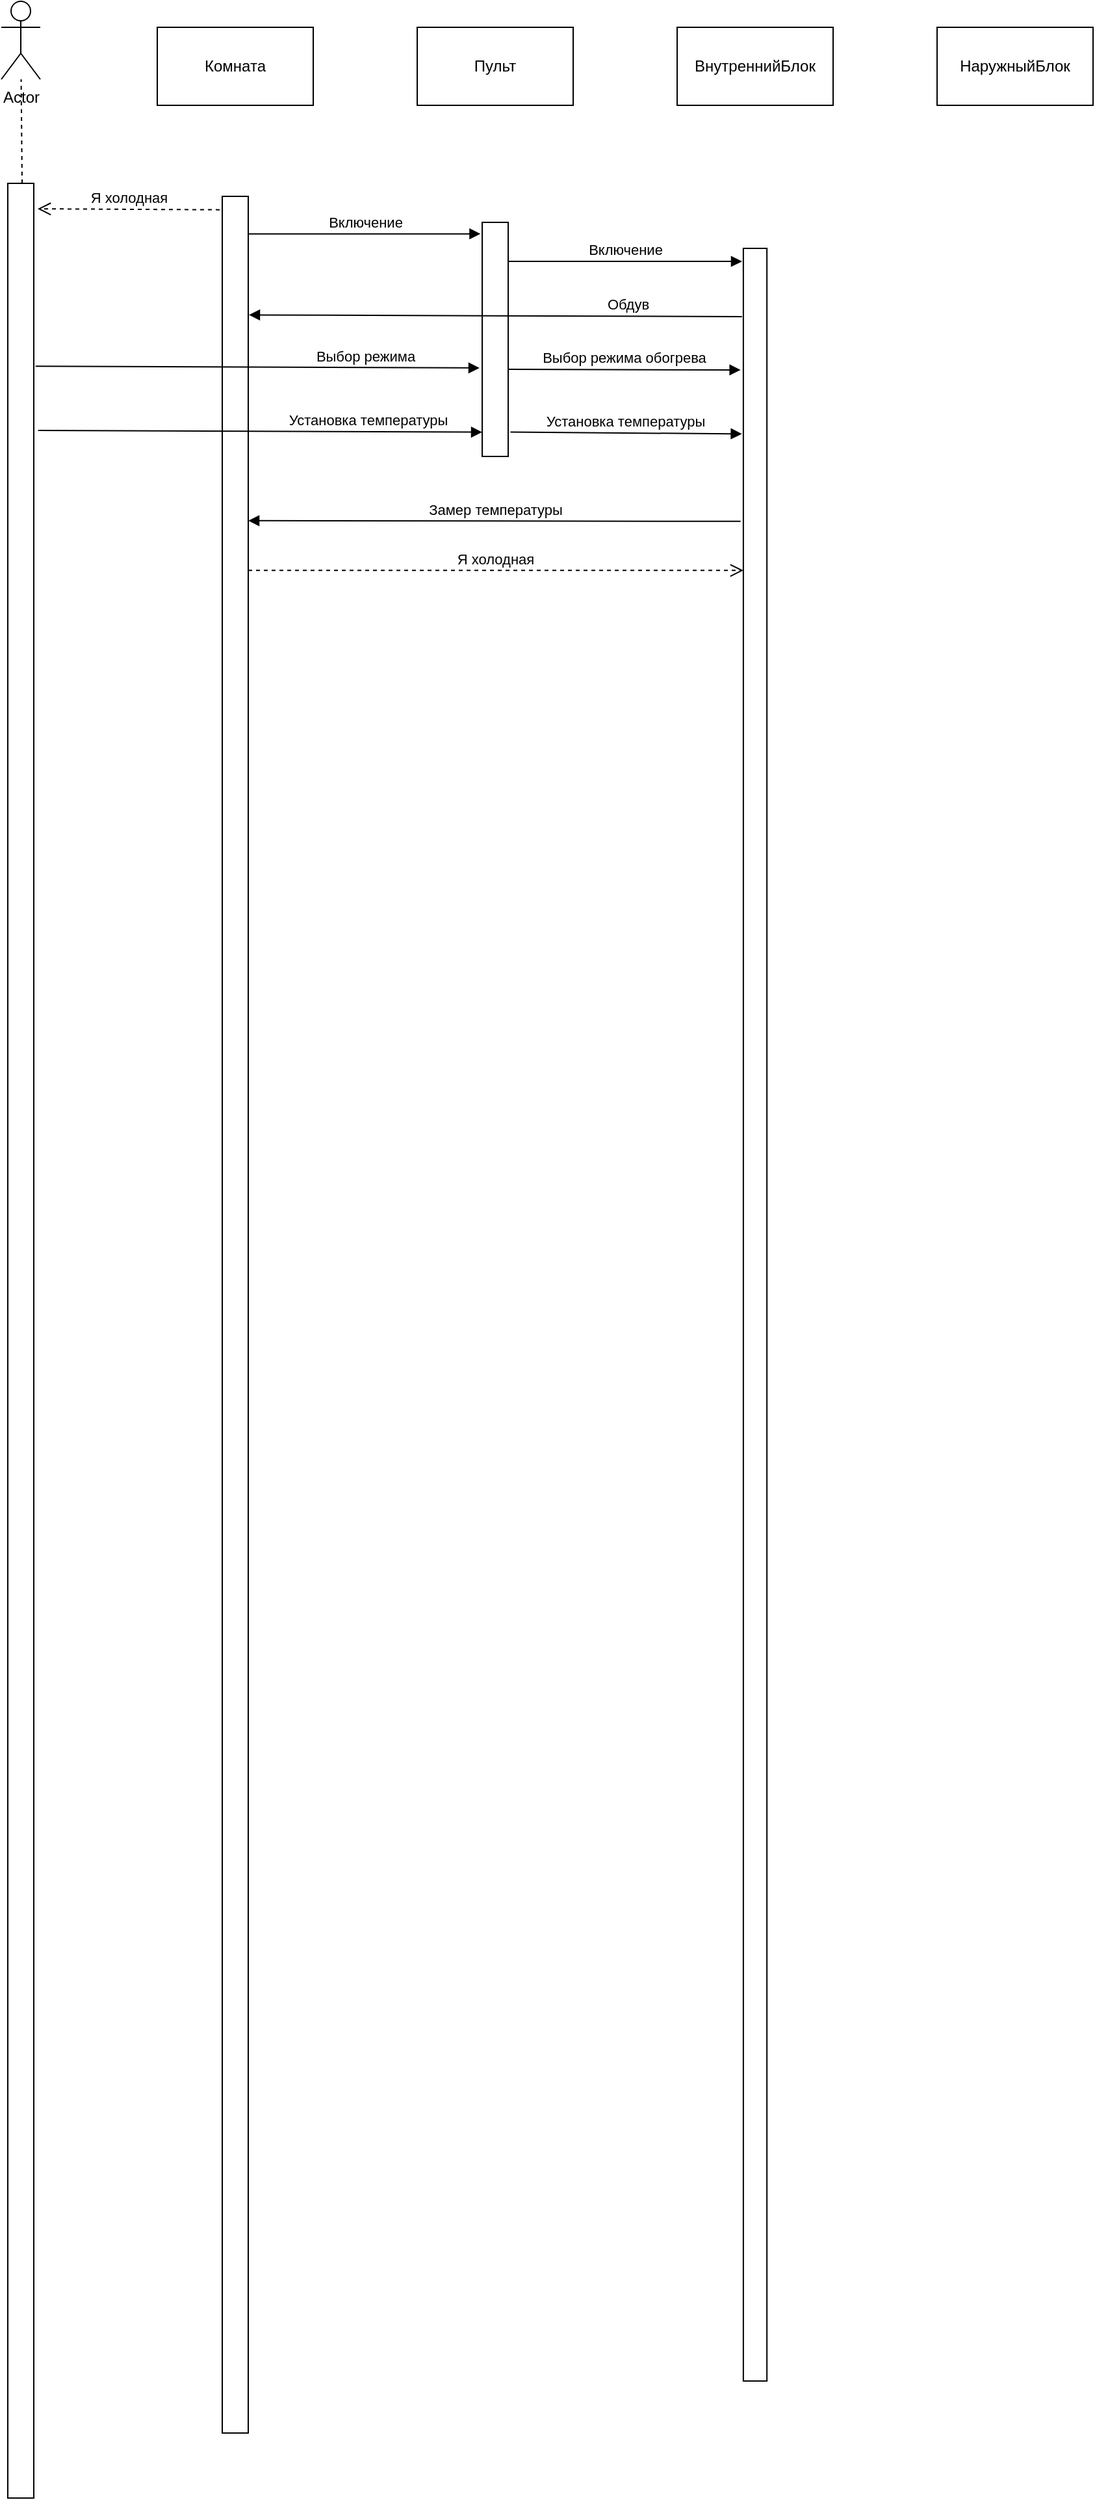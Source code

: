 <mxfile version="15.2.9" type="github">
  <diagram id="fSP1RlAC8vX0w-eQDweL" name="Page-1">
    <mxGraphModel dx="948" dy="576" grid="1" gridSize="10" guides="1" tooltips="1" connect="1" arrows="1" fold="1" page="1" pageScale="1" pageWidth="827" pageHeight="1169" math="0" shadow="0">
      <root>
        <mxCell id="0" />
        <mxCell id="1" parent="0" />
        <mxCell id="T-YBNMZaAXyBkbNDSHO9-1" value="Actor" style="shape=umlActor;verticalLabelPosition=bottom;verticalAlign=top;html=1;outlineConnect=0;" vertex="1" parent="1">
          <mxGeometry x="40" y="40" width="30" height="60" as="geometry" />
        </mxCell>
        <mxCell id="T-YBNMZaAXyBkbNDSHO9-2" value="&lt;font style=&quot;vertical-align: inherit&quot;&gt;&lt;font style=&quot;vertical-align: inherit&quot;&gt;Комната&lt;/font&gt;&lt;/font&gt;" style="rounded=0;whiteSpace=wrap;html=1;" vertex="1" parent="1">
          <mxGeometry x="160" y="60" width="120" height="60" as="geometry" />
        </mxCell>
        <mxCell id="T-YBNMZaAXyBkbNDSHO9-3" value="&lt;font style=&quot;vertical-align: inherit&quot;&gt;&lt;font style=&quot;vertical-align: inherit&quot;&gt;Пульт&lt;/font&gt;&lt;/font&gt;" style="rounded=0;whiteSpace=wrap;html=1;" vertex="1" parent="1">
          <mxGeometry x="360" y="60" width="120" height="60" as="geometry" />
        </mxCell>
        <mxCell id="T-YBNMZaAXyBkbNDSHO9-4" value="&lt;font style=&quot;vertical-align: inherit&quot;&gt;&lt;font style=&quot;vertical-align: inherit&quot;&gt;ВнутреннийБлок&lt;/font&gt;&lt;/font&gt;" style="rounded=0;whiteSpace=wrap;html=1;" vertex="1" parent="1">
          <mxGeometry x="560" y="60" width="120" height="60" as="geometry" />
        </mxCell>
        <mxCell id="T-YBNMZaAXyBkbNDSHO9-5" value="&lt;font style=&quot;vertical-align: inherit&quot;&gt;&lt;font style=&quot;vertical-align: inherit&quot;&gt;НаружныйБлок&lt;/font&gt;&lt;/font&gt;" style="rounded=0;whiteSpace=wrap;html=1;" vertex="1" parent="1">
          <mxGeometry x="760" y="60" width="120" height="60" as="geometry" />
        </mxCell>
        <mxCell id="T-YBNMZaAXyBkbNDSHO9-6" value="" style="html=1;points=[];perimeter=orthogonalPerimeter;" vertex="1" parent="1">
          <mxGeometry x="45" y="180" width="20" height="1780" as="geometry" />
        </mxCell>
        <mxCell id="T-YBNMZaAXyBkbNDSHO9-7" value="" style="endArrow=none;dashed=1;html=1;" edge="1" parent="1" target="T-YBNMZaAXyBkbNDSHO9-1">
          <mxGeometry width="50" height="50" relative="1" as="geometry">
            <mxPoint x="56" y="180" as="sourcePoint" />
            <mxPoint x="60" y="130" as="targetPoint" />
          </mxGeometry>
        </mxCell>
        <mxCell id="T-YBNMZaAXyBkbNDSHO9-9" value="" style="html=1;points=[];perimeter=orthogonalPerimeter;" vertex="1" parent="1">
          <mxGeometry x="210" y="190" width="20" height="1720" as="geometry" />
        </mxCell>
        <mxCell id="T-YBNMZaAXyBkbNDSHO9-12" value="" style="html=1;points=[];perimeter=orthogonalPerimeter;" vertex="1" parent="1">
          <mxGeometry x="410" y="210" width="20" height="180" as="geometry" />
        </mxCell>
        <mxCell id="T-YBNMZaAXyBkbNDSHO9-14" value="Я холодная" style="html=1;verticalAlign=bottom;endArrow=open;dashed=1;endSize=8;entryX=1.15;entryY=0.011;entryDx=0;entryDy=0;entryPerimeter=0;exitX=-0.1;exitY=0.006;exitDx=0;exitDy=0;exitPerimeter=0;" edge="1" parent="1" source="T-YBNMZaAXyBkbNDSHO9-9" target="T-YBNMZaAXyBkbNDSHO9-6">
          <mxGeometry relative="1" as="geometry">
            <mxPoint x="170" y="200" as="sourcePoint" />
            <mxPoint x="90" y="200" as="targetPoint" />
          </mxGeometry>
        </mxCell>
        <mxCell id="T-YBNMZaAXyBkbNDSHO9-19" value="Включение" style="html=1;verticalAlign=bottom;endArrow=block;entryX=-0.064;entryY=0.049;entryDx=0;entryDy=0;entryPerimeter=0;" edge="1" parent="1" source="T-YBNMZaAXyBkbNDSHO9-9" target="T-YBNMZaAXyBkbNDSHO9-12">
          <mxGeometry width="80" relative="1" as="geometry">
            <mxPoint x="230" y="220" as="sourcePoint" />
            <mxPoint x="410" y="220" as="targetPoint" />
          </mxGeometry>
        </mxCell>
        <mxCell id="T-YBNMZaAXyBkbNDSHO9-20" value="Включение" style="html=1;verticalAlign=bottom;endArrow=block;" edge="1" parent="1">
          <mxGeometry width="80" relative="1" as="geometry">
            <mxPoint x="430" y="240" as="sourcePoint" />
            <mxPoint x="610" y="240" as="targetPoint" />
          </mxGeometry>
        </mxCell>
        <mxCell id="T-YBNMZaAXyBkbNDSHO9-21" value="" style="html=1;points=[];perimeter=orthogonalPerimeter;" vertex="1" parent="1">
          <mxGeometry x="610.93" y="230" width="18.14" height="1640" as="geometry" />
        </mxCell>
        <mxCell id="T-YBNMZaAXyBkbNDSHO9-24" value="Выбор режима" style="html=1;verticalAlign=bottom;endArrow=block;entryX=-0.1;entryY=0.622;entryDx=0;entryDy=0;entryPerimeter=0;exitX=1.067;exitY=0.079;exitDx=0;exitDy=0;exitPerimeter=0;" edge="1" parent="1" source="T-YBNMZaAXyBkbNDSHO9-6" target="T-YBNMZaAXyBkbNDSHO9-12">
          <mxGeometry x="0.485" width="80" relative="1" as="geometry">
            <mxPoint x="70.0" y="320.0" as="sourcePoint" />
            <mxPoint x="248.72" y="320.0" as="targetPoint" />
            <mxPoint as="offset" />
          </mxGeometry>
        </mxCell>
        <mxCell id="T-YBNMZaAXyBkbNDSHO9-25" value="Выбор режима обогрева" style="html=1;verticalAlign=bottom;endArrow=block;entryX=-0.116;entryY=0.057;entryDx=0;entryDy=0;entryPerimeter=0;" edge="1" parent="1" target="T-YBNMZaAXyBkbNDSHO9-21">
          <mxGeometry width="80" relative="1" as="geometry">
            <mxPoint x="430" y="323" as="sourcePoint" />
            <mxPoint x="608.72" y="320.0" as="targetPoint" />
          </mxGeometry>
        </mxCell>
        <mxCell id="T-YBNMZaAXyBkbNDSHO9-26" value="Установка температуры" style="html=1;verticalAlign=bottom;endArrow=block;entryX=-0.1;entryY=0.622;entryDx=0;entryDy=0;entryPerimeter=0;exitX=1.067;exitY=0.079;exitDx=0;exitDy=0;exitPerimeter=0;" edge="1" parent="1">
          <mxGeometry x="0.485" width="80" relative="1" as="geometry">
            <mxPoint x="68.34" y="370.0" as="sourcePoint" />
            <mxPoint x="410.0" y="371.34" as="targetPoint" />
            <mxPoint as="offset" />
          </mxGeometry>
        </mxCell>
        <mxCell id="T-YBNMZaAXyBkbNDSHO9-27" value="Установка температуры" style="html=1;verticalAlign=bottom;endArrow=block;exitX=1.086;exitY=0.896;exitDx=0;exitDy=0;exitPerimeter=0;entryX=-0.062;entryY=0.087;entryDx=0;entryDy=0;entryPerimeter=0;" edge="1" parent="1" source="T-YBNMZaAXyBkbNDSHO9-12" target="T-YBNMZaAXyBkbNDSHO9-21">
          <mxGeometry x="-0.005" width="80" relative="1" as="geometry">
            <mxPoint x="431" y="381" as="sourcePoint" />
            <mxPoint x="611" y="371" as="targetPoint" />
            <mxPoint as="offset" />
          </mxGeometry>
        </mxCell>
        <mxCell id="T-YBNMZaAXyBkbNDSHO9-28" value="Замер температуры" style="html=1;verticalAlign=bottom;endArrow=block;entryX=1;entryY=0.145;entryDx=0;entryDy=0;entryPerimeter=0;exitX=-0.116;exitY=0.128;exitDx=0;exitDy=0;exitPerimeter=0;" edge="1" parent="1" source="T-YBNMZaAXyBkbNDSHO9-21" target="T-YBNMZaAXyBkbNDSHO9-9">
          <mxGeometry x="-0.003" width="80" relative="1" as="geometry">
            <mxPoint x="430" y="490" as="sourcePoint" />
            <mxPoint x="771.66" y="491.34" as="targetPoint" />
            <mxPoint as="offset" />
          </mxGeometry>
        </mxCell>
        <mxCell id="T-YBNMZaAXyBkbNDSHO9-29" value="Я холодная" style="html=1;verticalAlign=bottom;endArrow=open;dashed=1;endSize=8;entryX=0.004;entryY=0.151;entryDx=0;entryDy=0;entryPerimeter=0;" edge="1" parent="1" source="T-YBNMZaAXyBkbNDSHO9-9" target="T-YBNMZaAXyBkbNDSHO9-21">
          <mxGeometry x="-0.003" relative="1" as="geometry">
            <mxPoint x="380" y="490" as="sourcePoint" />
            <mxPoint x="0.011" y="490.24" as="targetPoint" />
            <mxPoint as="offset" />
          </mxGeometry>
        </mxCell>
        <mxCell id="T-YBNMZaAXyBkbNDSHO9-31" value="Обдув" style="html=1;verticalAlign=bottom;endArrow=block;entryX=1.025;entryY=0.053;entryDx=0;entryDy=0;entryPerimeter=0;exitX=-0.059;exitY=0.032;exitDx=0;exitDy=0;exitPerimeter=0;" edge="1" parent="1" source="T-YBNMZaAXyBkbNDSHO9-21" target="T-YBNMZaAXyBkbNDSHO9-9">
          <mxGeometry x="-0.537" width="80" relative="1" as="geometry">
            <mxPoint x="607" y="281" as="sourcePoint" />
            <mxPoint x="571.66" y="300.67" as="targetPoint" />
            <mxPoint as="offset" />
          </mxGeometry>
        </mxCell>
      </root>
    </mxGraphModel>
  </diagram>
</mxfile>
